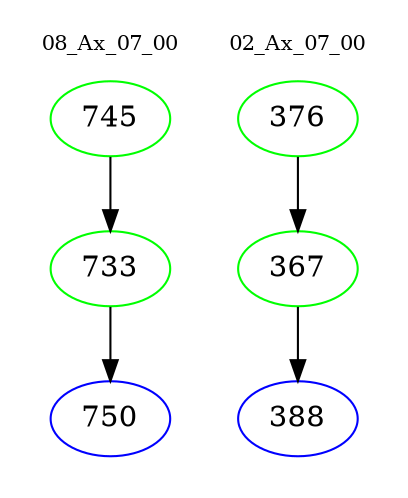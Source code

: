 digraph{
subgraph cluster_0 {
color = white
label = "08_Ax_07_00";
fontsize=10;
T0_745 [label="745", color="green"]
T0_745 -> T0_733 [color="black"]
T0_733 [label="733", color="green"]
T0_733 -> T0_750 [color="black"]
T0_750 [label="750", color="blue"]
}
subgraph cluster_1 {
color = white
label = "02_Ax_07_00";
fontsize=10;
T1_376 [label="376", color="green"]
T1_376 -> T1_367 [color="black"]
T1_367 [label="367", color="green"]
T1_367 -> T1_388 [color="black"]
T1_388 [label="388", color="blue"]
}
}
